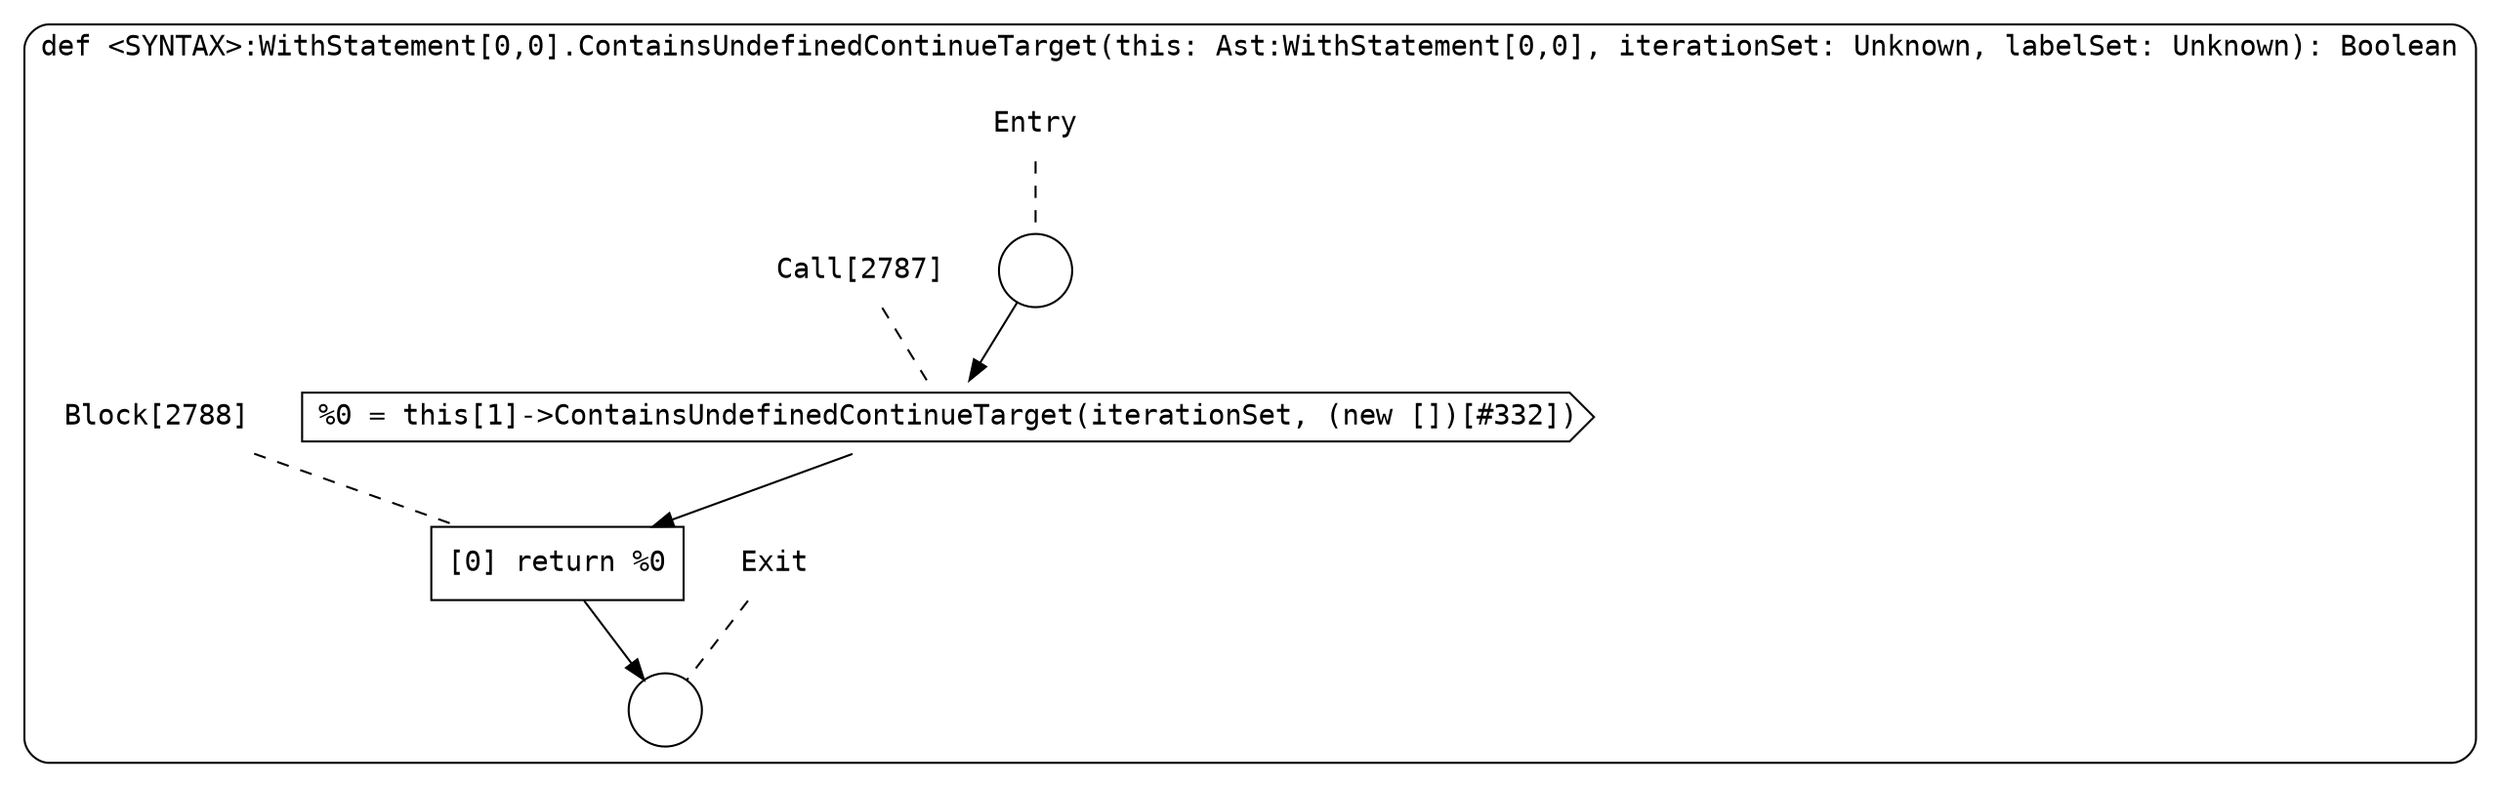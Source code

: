 digraph {
  graph [fontname = "Consolas"]
  node [fontname = "Consolas"]
  edge [fontname = "Consolas"]
  subgraph cluster647 {
    label = "def <SYNTAX>:WithStatement[0,0].ContainsUndefinedContinueTarget(this: Ast:WithStatement[0,0], iterationSet: Unknown, labelSet: Unknown): Boolean"
    style = rounded
    cluster647_entry_name [shape=none, label=<<font color="black">Entry</font>>]
    cluster647_entry_name -> cluster647_entry [arrowhead=none, color="black", style=dashed]
    cluster647_entry [shape=circle label=" " color="black" fillcolor="white" style=filled]
    cluster647_entry -> node2787 [color="black"]
    cluster647_exit_name [shape=none, label=<<font color="black">Exit</font>>]
    cluster647_exit_name -> cluster647_exit [arrowhead=none, color="black", style=dashed]
    cluster647_exit [shape=circle label=" " color="black" fillcolor="white" style=filled]
    node2787_name [shape=none, label=<<font color="black">Call[2787]</font>>]
    node2787_name -> node2787 [arrowhead=none, color="black", style=dashed]
    node2787 [shape=cds, label=<<font color="black">%0 = this[1]-&gt;ContainsUndefinedContinueTarget(iterationSet, (new [])[#332])</font>> color="black" fillcolor="white", style=filled]
    node2787 -> node2788 [color="black"]
    node2788_name [shape=none, label=<<font color="black">Block[2788]</font>>]
    node2788_name -> node2788 [arrowhead=none, color="black", style=dashed]
    node2788 [shape=box, label=<<font color="black">[0] return %0<BR ALIGN="LEFT"/></font>> color="black" fillcolor="white", style=filled]
    node2788 -> cluster647_exit [color="black"]
  }
}